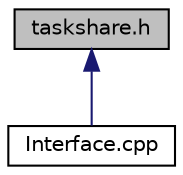 digraph "taskshare.h"
{
 // LATEX_PDF_SIZE
  edge [fontname="Helvetica",fontsize="10",labelfontname="Helvetica",labelfontsize="10"];
  node [fontname="Helvetica",fontsize="10",shape=record];
  Node1 [label="taskshare.h",height=0.2,width=0.4,color="black", fillcolor="grey75", style="filled", fontcolor="black",tooltip="Data which can be shared between tasks in a thread-safe manner."];
  Node1 -> Node2 [dir="back",color="midnightblue",fontsize="10",style="solid",fontname="Helvetica"];
  Node2 [label="Interface.cpp",height=0.2,width=0.4,color="black", fillcolor="white", style="filled",URL="$Interface_8cpp.html",tooltip=" "];
}

